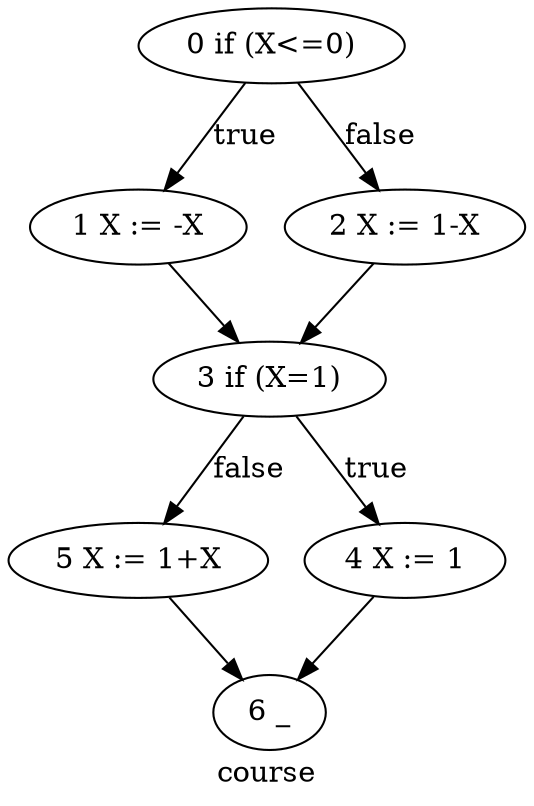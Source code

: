 digraph course {
	label = course
	"1 X := -X" -> "3 if (X=1)"
	"2 X := 1-X" -> "3 if (X=1)"
	"3 if (X=1)" -> "5 X := 1+X" [label = false]
	"0 if (X<=0)" -> "1 X := -X" [label = true]
	"4 X := 1" -> "6 _"
	"5 X := 1+X" -> "6 _"
	"0 if (X<=0)" -> "2 X := 1-X" [label = false]
	"3 if (X=1)" -> "4 X := 1" [label = true]
}